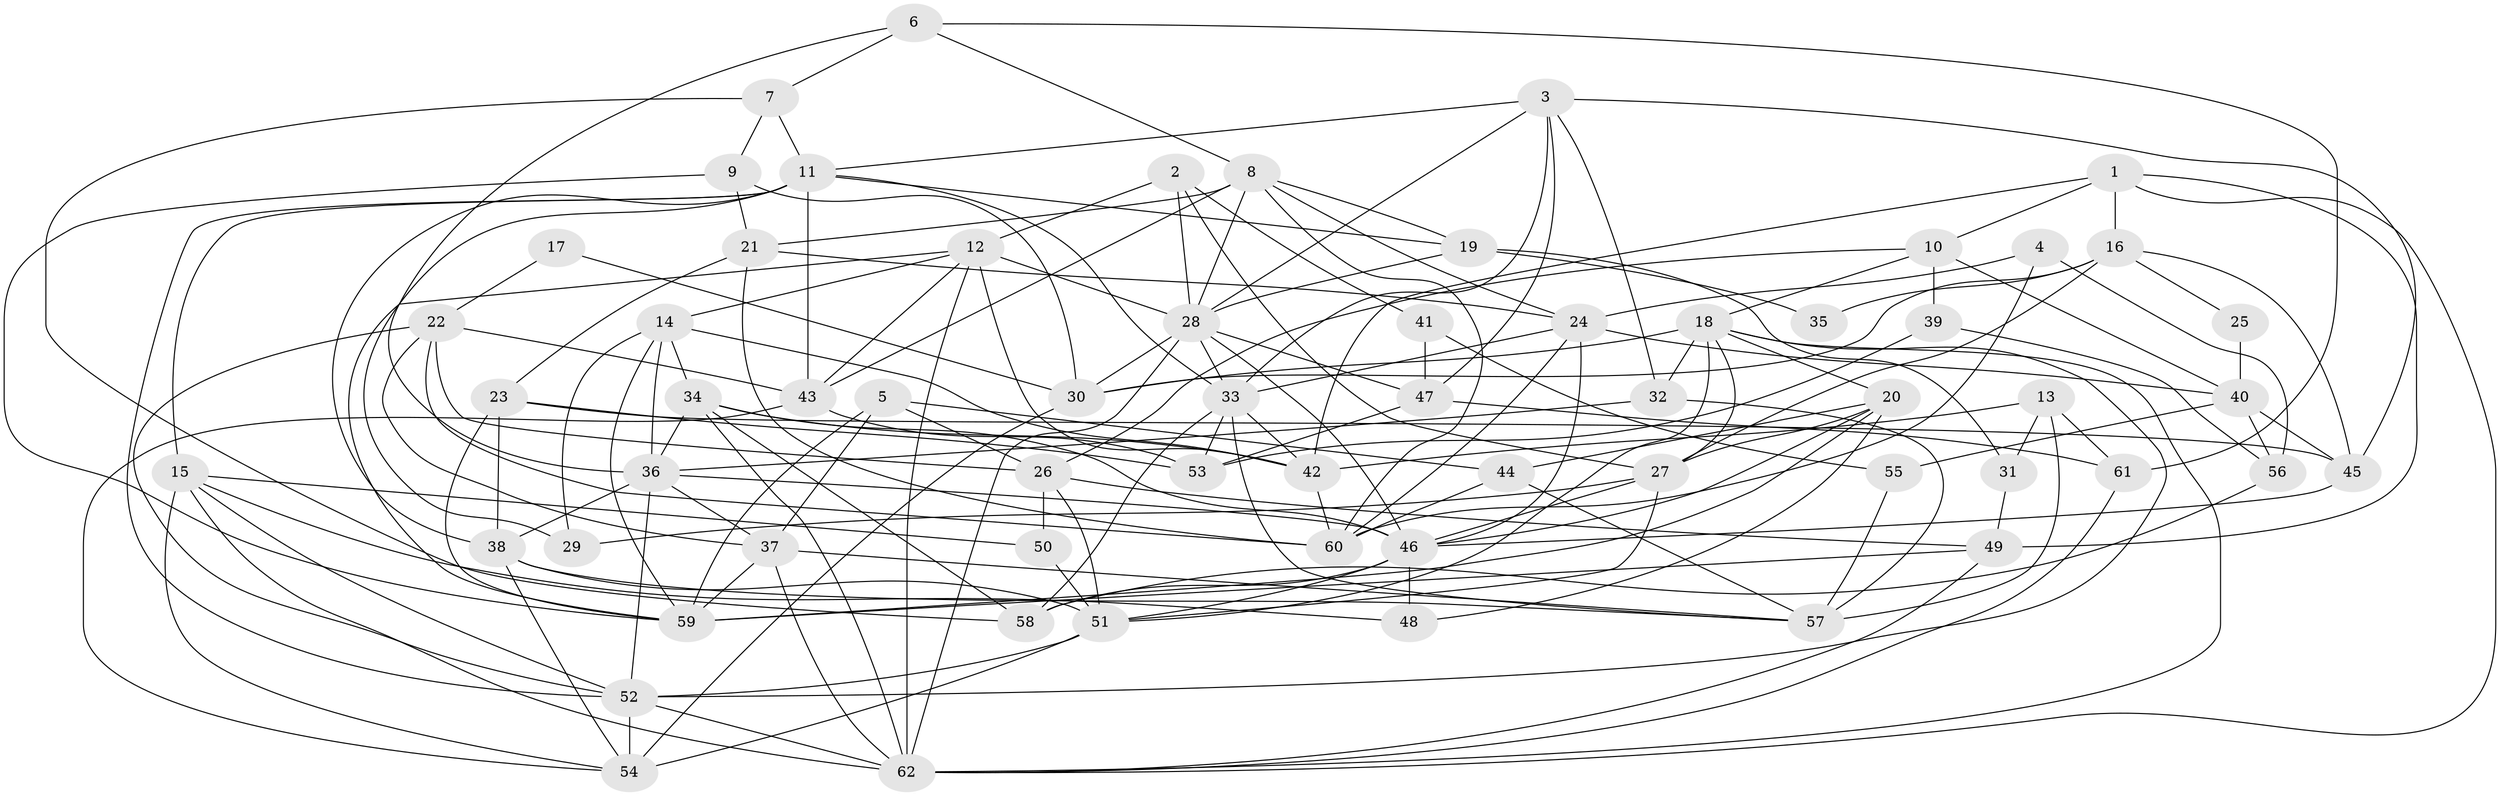 // original degree distribution, {2: 0.16260162601626016, 5: 0.21138211382113822, 6: 0.0975609756097561, 4: 0.21138211382113822, 3: 0.2601626016260163, 7: 0.04878048780487805, 8: 0.008130081300813009}
// Generated by graph-tools (version 1.1) at 2025/02/03/09/25 03:02:09]
// undirected, 62 vertices, 170 edges
graph export_dot {
graph [start="1"]
  node [color=gray90,style=filled];
  1;
  2;
  3;
  4;
  5;
  6;
  7;
  8;
  9;
  10;
  11;
  12;
  13;
  14;
  15;
  16;
  17;
  18;
  19;
  20;
  21;
  22;
  23;
  24;
  25;
  26;
  27;
  28;
  29;
  30;
  31;
  32;
  33;
  34;
  35;
  36;
  37;
  38;
  39;
  40;
  41;
  42;
  43;
  44;
  45;
  46;
  47;
  48;
  49;
  50;
  51;
  52;
  53;
  54;
  55;
  56;
  57;
  58;
  59;
  60;
  61;
  62;
  1 -- 10 [weight=1.0];
  1 -- 16 [weight=1.0];
  1 -- 42 [weight=1.0];
  1 -- 49 [weight=1.0];
  1 -- 62 [weight=1.0];
  2 -- 12 [weight=1.0];
  2 -- 27 [weight=1.0];
  2 -- 28 [weight=1.0];
  2 -- 41 [weight=1.0];
  3 -- 11 [weight=1.0];
  3 -- 28 [weight=1.0];
  3 -- 32 [weight=1.0];
  3 -- 33 [weight=1.0];
  3 -- 45 [weight=1.0];
  3 -- 47 [weight=1.0];
  4 -- 24 [weight=1.0];
  4 -- 56 [weight=1.0];
  4 -- 60 [weight=1.0];
  5 -- 26 [weight=1.0];
  5 -- 37 [weight=1.0];
  5 -- 44 [weight=1.0];
  5 -- 59 [weight=1.0];
  6 -- 7 [weight=1.0];
  6 -- 8 [weight=1.0];
  6 -- 36 [weight=1.0];
  6 -- 61 [weight=1.0];
  7 -- 9 [weight=1.0];
  7 -- 11 [weight=1.0];
  7 -- 58 [weight=1.0];
  8 -- 19 [weight=1.0];
  8 -- 21 [weight=1.0];
  8 -- 24 [weight=1.0];
  8 -- 28 [weight=1.0];
  8 -- 43 [weight=2.0];
  8 -- 60 [weight=1.0];
  9 -- 21 [weight=1.0];
  9 -- 30 [weight=1.0];
  9 -- 59 [weight=1.0];
  10 -- 18 [weight=1.0];
  10 -- 26 [weight=1.0];
  10 -- 39 [weight=2.0];
  10 -- 40 [weight=1.0];
  11 -- 15 [weight=1.0];
  11 -- 19 [weight=1.0];
  11 -- 29 [weight=1.0];
  11 -- 33 [weight=1.0];
  11 -- 38 [weight=1.0];
  11 -- 43 [weight=1.0];
  11 -- 52 [weight=1.0];
  12 -- 14 [weight=1.0];
  12 -- 28 [weight=1.0];
  12 -- 42 [weight=1.0];
  12 -- 43 [weight=1.0];
  12 -- 59 [weight=2.0];
  12 -- 62 [weight=2.0];
  13 -- 31 [weight=1.0];
  13 -- 42 [weight=1.0];
  13 -- 57 [weight=1.0];
  13 -- 61 [weight=1.0];
  14 -- 29 [weight=1.0];
  14 -- 34 [weight=1.0];
  14 -- 36 [weight=1.0];
  14 -- 42 [weight=1.0];
  14 -- 59 [weight=1.0];
  15 -- 48 [weight=1.0];
  15 -- 50 [weight=1.0];
  15 -- 52 [weight=1.0];
  15 -- 54 [weight=1.0];
  15 -- 62 [weight=1.0];
  16 -- 25 [weight=1.0];
  16 -- 27 [weight=1.0];
  16 -- 30 [weight=1.0];
  16 -- 35 [weight=1.0];
  16 -- 45 [weight=1.0];
  17 -- 22 [weight=1.0];
  17 -- 30 [weight=1.0];
  18 -- 20 [weight=1.0];
  18 -- 27 [weight=1.0];
  18 -- 30 [weight=1.0];
  18 -- 32 [weight=1.0];
  18 -- 51 [weight=2.0];
  18 -- 52 [weight=1.0];
  18 -- 62 [weight=1.0];
  19 -- 28 [weight=1.0];
  19 -- 31 [weight=1.0];
  19 -- 35 [weight=1.0];
  20 -- 27 [weight=1.0];
  20 -- 44 [weight=1.0];
  20 -- 46 [weight=1.0];
  20 -- 48 [weight=1.0];
  20 -- 59 [weight=1.0];
  21 -- 23 [weight=1.0];
  21 -- 24 [weight=1.0];
  21 -- 60 [weight=1.0];
  22 -- 26 [weight=1.0];
  22 -- 37 [weight=1.0];
  22 -- 43 [weight=1.0];
  22 -- 52 [weight=1.0];
  22 -- 60 [weight=1.0];
  23 -- 38 [weight=1.0];
  23 -- 45 [weight=1.0];
  23 -- 53 [weight=1.0];
  23 -- 59 [weight=1.0];
  24 -- 33 [weight=1.0];
  24 -- 40 [weight=1.0];
  24 -- 46 [weight=1.0];
  24 -- 60 [weight=1.0];
  25 -- 40 [weight=1.0];
  26 -- 49 [weight=1.0];
  26 -- 50 [weight=1.0];
  26 -- 51 [weight=1.0];
  27 -- 29 [weight=1.0];
  27 -- 46 [weight=1.0];
  27 -- 51 [weight=1.0];
  28 -- 30 [weight=1.0];
  28 -- 33 [weight=1.0];
  28 -- 46 [weight=1.0];
  28 -- 47 [weight=1.0];
  28 -- 62 [weight=1.0];
  30 -- 54 [weight=1.0];
  31 -- 49 [weight=1.0];
  32 -- 36 [weight=1.0];
  32 -- 57 [weight=2.0];
  33 -- 42 [weight=1.0];
  33 -- 53 [weight=1.0];
  33 -- 57 [weight=1.0];
  33 -- 58 [weight=1.0];
  34 -- 36 [weight=1.0];
  34 -- 42 [weight=1.0];
  34 -- 46 [weight=2.0];
  34 -- 58 [weight=1.0];
  34 -- 62 [weight=1.0];
  36 -- 37 [weight=1.0];
  36 -- 38 [weight=1.0];
  36 -- 46 [weight=1.0];
  36 -- 52 [weight=2.0];
  37 -- 57 [weight=1.0];
  37 -- 59 [weight=1.0];
  37 -- 62 [weight=1.0];
  38 -- 51 [weight=1.0];
  38 -- 54 [weight=1.0];
  38 -- 57 [weight=1.0];
  39 -- 53 [weight=1.0];
  39 -- 56 [weight=1.0];
  40 -- 45 [weight=1.0];
  40 -- 55 [weight=2.0];
  40 -- 56 [weight=1.0];
  41 -- 47 [weight=1.0];
  41 -- 55 [weight=1.0];
  42 -- 60 [weight=1.0];
  43 -- 53 [weight=1.0];
  43 -- 54 [weight=1.0];
  44 -- 57 [weight=1.0];
  44 -- 60 [weight=1.0];
  45 -- 46 [weight=1.0];
  46 -- 48 [weight=1.0];
  46 -- 51 [weight=1.0];
  46 -- 58 [weight=1.0];
  47 -- 53 [weight=1.0];
  47 -- 61 [weight=2.0];
  49 -- 59 [weight=1.0];
  49 -- 62 [weight=1.0];
  50 -- 51 [weight=1.0];
  51 -- 52 [weight=1.0];
  51 -- 54 [weight=2.0];
  52 -- 54 [weight=1.0];
  52 -- 62 [weight=2.0];
  55 -- 57 [weight=1.0];
  56 -- 58 [weight=1.0];
  61 -- 62 [weight=1.0];
}
